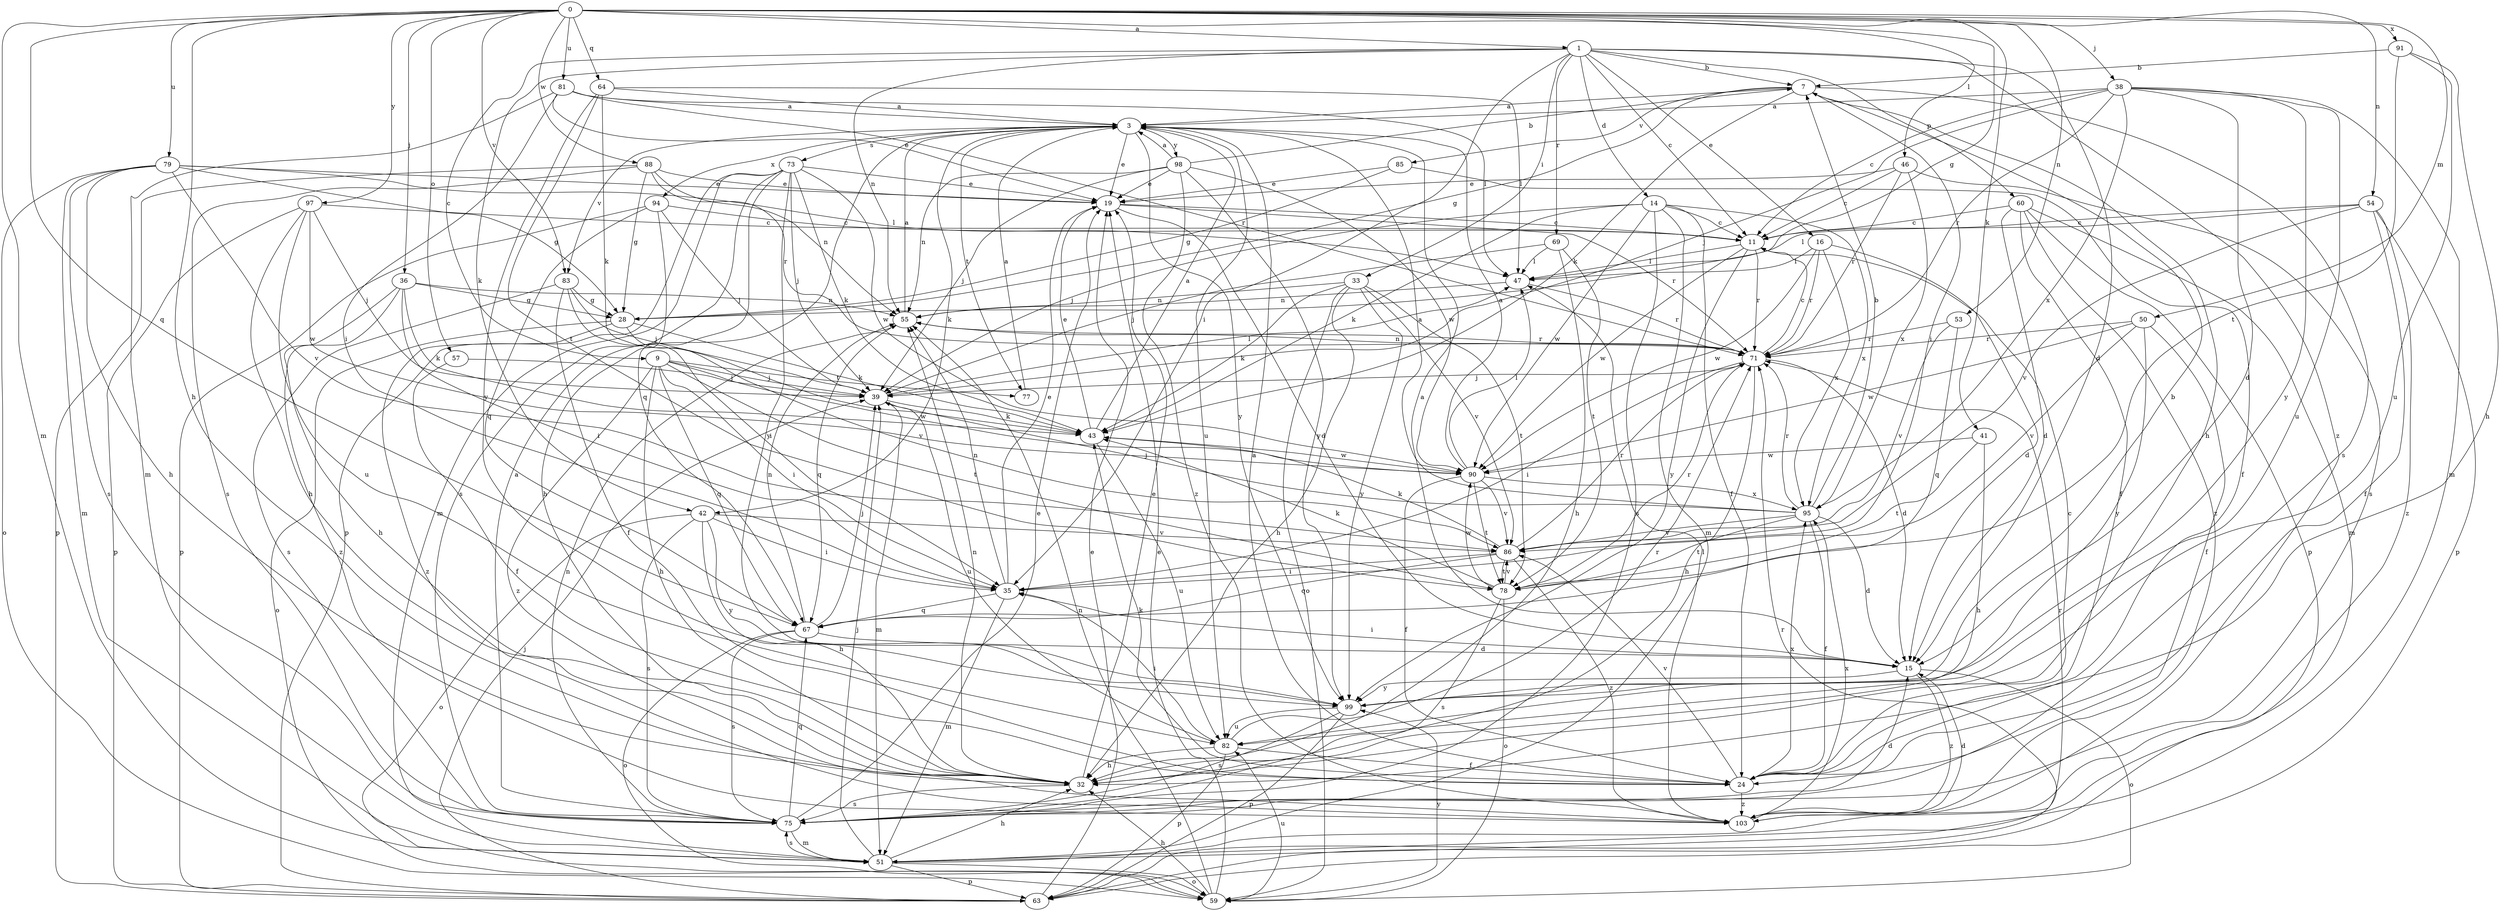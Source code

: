 strict digraph  {
0;
1;
3;
7;
9;
11;
14;
15;
16;
19;
24;
28;
32;
33;
35;
36;
38;
39;
41;
42;
43;
46;
47;
50;
51;
53;
54;
55;
57;
59;
60;
63;
64;
67;
69;
71;
73;
75;
77;
78;
79;
81;
82;
83;
85;
86;
88;
90;
91;
94;
95;
97;
98;
99;
103;
0 -> 1  [label=a];
0 -> 28  [label=g];
0 -> 32  [label=h];
0 -> 36  [label=j];
0 -> 38  [label=j];
0 -> 41  [label=k];
0 -> 46  [label=l];
0 -> 50  [label=m];
0 -> 51  [label=m];
0 -> 53  [label=n];
0 -> 54  [label=n];
0 -> 57  [label=o];
0 -> 64  [label=q];
0 -> 67  [label=q];
0 -> 79  [label=u];
0 -> 81  [label=u];
0 -> 83  [label=v];
0 -> 88  [label=w];
0 -> 91  [label=x];
0 -> 97  [label=y];
1 -> 7  [label=b];
1 -> 9  [label=c];
1 -> 11  [label=c];
1 -> 14  [label=d];
1 -> 15  [label=d];
1 -> 16  [label=e];
1 -> 33  [label=i];
1 -> 35  [label=i];
1 -> 42  [label=k];
1 -> 55  [label=n];
1 -> 60  [label=p];
1 -> 69  [label=r];
1 -> 103  [label=z];
3 -> 19  [label=e];
3 -> 42  [label=k];
3 -> 73  [label=s];
3 -> 77  [label=t];
3 -> 82  [label=u];
3 -> 83  [label=v];
3 -> 94  [label=x];
3 -> 98  [label=y];
3 -> 99  [label=y];
7 -> 3  [label=a];
7 -> 28  [label=g];
7 -> 32  [label=h];
7 -> 35  [label=i];
7 -> 43  [label=k];
7 -> 75  [label=s];
7 -> 85  [label=v];
9 -> 32  [label=h];
9 -> 35  [label=i];
9 -> 39  [label=j];
9 -> 67  [label=q];
9 -> 77  [label=t];
9 -> 78  [label=t];
9 -> 90  [label=w];
9 -> 103  [label=z];
11 -> 47  [label=l];
11 -> 71  [label=r];
11 -> 90  [label=w];
11 -> 99  [label=y];
14 -> 11  [label=c];
14 -> 24  [label=f];
14 -> 39  [label=j];
14 -> 43  [label=k];
14 -> 51  [label=m];
14 -> 75  [label=s];
14 -> 90  [label=w];
14 -> 95  [label=x];
15 -> 3  [label=a];
15 -> 35  [label=i];
15 -> 59  [label=o];
15 -> 99  [label=y];
15 -> 103  [label=z];
16 -> 15  [label=d];
16 -> 47  [label=l];
16 -> 71  [label=r];
16 -> 90  [label=w];
16 -> 95  [label=x];
19 -> 11  [label=c];
19 -> 15  [label=d];
19 -> 71  [label=r];
24 -> 3  [label=a];
24 -> 11  [label=c];
24 -> 43  [label=k];
24 -> 86  [label=v];
24 -> 95  [label=x];
24 -> 103  [label=z];
28 -> 43  [label=k];
28 -> 59  [label=o];
28 -> 86  [label=v];
28 -> 103  [label=z];
32 -> 19  [label=e];
32 -> 55  [label=n];
32 -> 75  [label=s];
33 -> 32  [label=h];
33 -> 43  [label=k];
33 -> 55  [label=n];
33 -> 59  [label=o];
33 -> 78  [label=t];
33 -> 86  [label=v];
33 -> 99  [label=y];
35 -> 19  [label=e];
35 -> 51  [label=m];
35 -> 55  [label=n];
35 -> 67  [label=q];
36 -> 28  [label=g];
36 -> 32  [label=h];
36 -> 35  [label=i];
36 -> 43  [label=k];
36 -> 55  [label=n];
36 -> 103  [label=z];
38 -> 3  [label=a];
38 -> 11  [label=c];
38 -> 15  [label=d];
38 -> 39  [label=j];
38 -> 51  [label=m];
38 -> 71  [label=r];
38 -> 82  [label=u];
38 -> 95  [label=x];
38 -> 99  [label=y];
39 -> 43  [label=k];
39 -> 47  [label=l];
39 -> 51  [label=m];
39 -> 82  [label=u];
41 -> 32  [label=h];
41 -> 78  [label=t];
41 -> 90  [label=w];
42 -> 32  [label=h];
42 -> 35  [label=i];
42 -> 59  [label=o];
42 -> 75  [label=s];
42 -> 86  [label=v];
42 -> 99  [label=y];
43 -> 3  [label=a];
43 -> 19  [label=e];
43 -> 82  [label=u];
43 -> 90  [label=w];
46 -> 11  [label=c];
46 -> 19  [label=e];
46 -> 71  [label=r];
46 -> 75  [label=s];
46 -> 95  [label=x];
47 -> 55  [label=n];
47 -> 71  [label=r];
50 -> 24  [label=f];
50 -> 71  [label=r];
50 -> 86  [label=v];
50 -> 90  [label=w];
50 -> 99  [label=y];
51 -> 32  [label=h];
51 -> 39  [label=j];
51 -> 59  [label=o];
51 -> 63  [label=p];
51 -> 71  [label=r];
51 -> 75  [label=s];
53 -> 67  [label=q];
53 -> 71  [label=r];
53 -> 86  [label=v];
54 -> 11  [label=c];
54 -> 24  [label=f];
54 -> 47  [label=l];
54 -> 63  [label=p];
54 -> 86  [label=v];
54 -> 103  [label=z];
55 -> 3  [label=a];
55 -> 67  [label=q];
55 -> 71  [label=r];
57 -> 24  [label=f];
57 -> 39  [label=j];
59 -> 19  [label=e];
59 -> 32  [label=h];
59 -> 55  [label=n];
59 -> 82  [label=u];
59 -> 99  [label=y];
60 -> 11  [label=c];
60 -> 15  [label=d];
60 -> 24  [label=f];
60 -> 51  [label=m];
60 -> 63  [label=p];
60 -> 103  [label=z];
63 -> 19  [label=e];
63 -> 39  [label=j];
63 -> 71  [label=r];
64 -> 3  [label=a];
64 -> 43  [label=k];
64 -> 47  [label=l];
64 -> 78  [label=t];
64 -> 99  [label=y];
67 -> 15  [label=d];
67 -> 39  [label=j];
67 -> 55  [label=n];
67 -> 59  [label=o];
67 -> 75  [label=s];
69 -> 32  [label=h];
69 -> 39  [label=j];
69 -> 47  [label=l];
69 -> 78  [label=t];
71 -> 11  [label=c];
71 -> 15  [label=d];
71 -> 32  [label=h];
71 -> 35  [label=i];
71 -> 39  [label=j];
71 -> 55  [label=n];
73 -> 19  [label=e];
73 -> 39  [label=j];
73 -> 43  [label=k];
73 -> 51  [label=m];
73 -> 63  [label=p];
73 -> 67  [label=q];
73 -> 75  [label=s];
73 -> 90  [label=w];
73 -> 99  [label=y];
75 -> 3  [label=a];
75 -> 15  [label=d];
75 -> 19  [label=e];
75 -> 51  [label=m];
75 -> 55  [label=n];
75 -> 67  [label=q];
77 -> 3  [label=a];
78 -> 43  [label=k];
78 -> 59  [label=o];
78 -> 71  [label=r];
78 -> 75  [label=s];
78 -> 86  [label=v];
78 -> 90  [label=w];
79 -> 19  [label=e];
79 -> 28  [label=g];
79 -> 32  [label=h];
79 -> 47  [label=l];
79 -> 51  [label=m];
79 -> 59  [label=o];
79 -> 75  [label=s];
79 -> 86  [label=v];
81 -> 3  [label=a];
81 -> 19  [label=e];
81 -> 35  [label=i];
81 -> 47  [label=l];
81 -> 51  [label=m];
81 -> 71  [label=r];
82 -> 24  [label=f];
82 -> 32  [label=h];
82 -> 35  [label=i];
82 -> 63  [label=p];
82 -> 71  [label=r];
83 -> 24  [label=f];
83 -> 28  [label=g];
83 -> 35  [label=i];
83 -> 39  [label=j];
83 -> 75  [label=s];
85 -> 19  [label=e];
85 -> 24  [label=f];
85 -> 28  [label=g];
86 -> 35  [label=i];
86 -> 43  [label=k];
86 -> 67  [label=q];
86 -> 71  [label=r];
86 -> 78  [label=t];
86 -> 103  [label=z];
88 -> 19  [label=e];
88 -> 28  [label=g];
88 -> 55  [label=n];
88 -> 63  [label=p];
88 -> 71  [label=r];
88 -> 75  [label=s];
90 -> 3  [label=a];
90 -> 24  [label=f];
90 -> 47  [label=l];
90 -> 78  [label=t];
90 -> 86  [label=v];
90 -> 95  [label=x];
91 -> 7  [label=b];
91 -> 32  [label=h];
91 -> 78  [label=t];
91 -> 82  [label=u];
94 -> 11  [label=c];
94 -> 32  [label=h];
94 -> 39  [label=j];
94 -> 63  [label=p];
94 -> 67  [label=q];
95 -> 3  [label=a];
95 -> 7  [label=b];
95 -> 15  [label=d];
95 -> 24  [label=f];
95 -> 39  [label=j];
95 -> 71  [label=r];
95 -> 78  [label=t];
95 -> 86  [label=v];
97 -> 11  [label=c];
97 -> 32  [label=h];
97 -> 39  [label=j];
97 -> 63  [label=p];
97 -> 82  [label=u];
97 -> 90  [label=w];
98 -> 3  [label=a];
98 -> 7  [label=b];
98 -> 19  [label=e];
98 -> 39  [label=j];
98 -> 55  [label=n];
98 -> 90  [label=w];
98 -> 99  [label=y];
98 -> 103  [label=z];
99 -> 7  [label=b];
99 -> 63  [label=p];
99 -> 75  [label=s];
99 -> 82  [label=u];
103 -> 15  [label=d];
103 -> 47  [label=l];
103 -> 95  [label=x];
}
